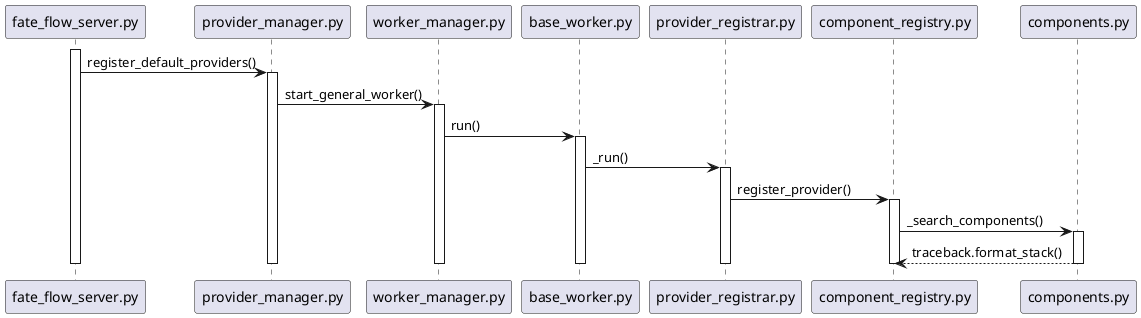 @startuml
participant fate_flow_server as "fate_flow_server.py"
participant provider_manager as "provider_manager.py"
participant worker_manager as "worker_manager.py"
participant base_worker as "base_worker.py"
participant provider_registrar as "provider_registrar.py"
participant component_registry as "component_registry.py"
participant components as "components.py"

activate fate_flow_server
fate_flow_server -> provider_manager: register_default_providers()
activate provider_manager
provider_manager -> worker_manager: start_general_worker()
activate worker_manager
worker_manager -> base_worker: run()
activate base_worker
base_worker -> provider_registrar: _run()
activate provider_registrar
provider_registrar -> component_registry: register_provider()
activate component_registry
component_registry -> components: _search_components()
activate components
components --> component_registry: traceback.format_stack()

deactivate components
deactivate component_registry
deactivate provider_registrar
deactivate base_worker
deactivate worker_manager
deactivate provider_manager
deactivate fate_flow_server
@enduml
